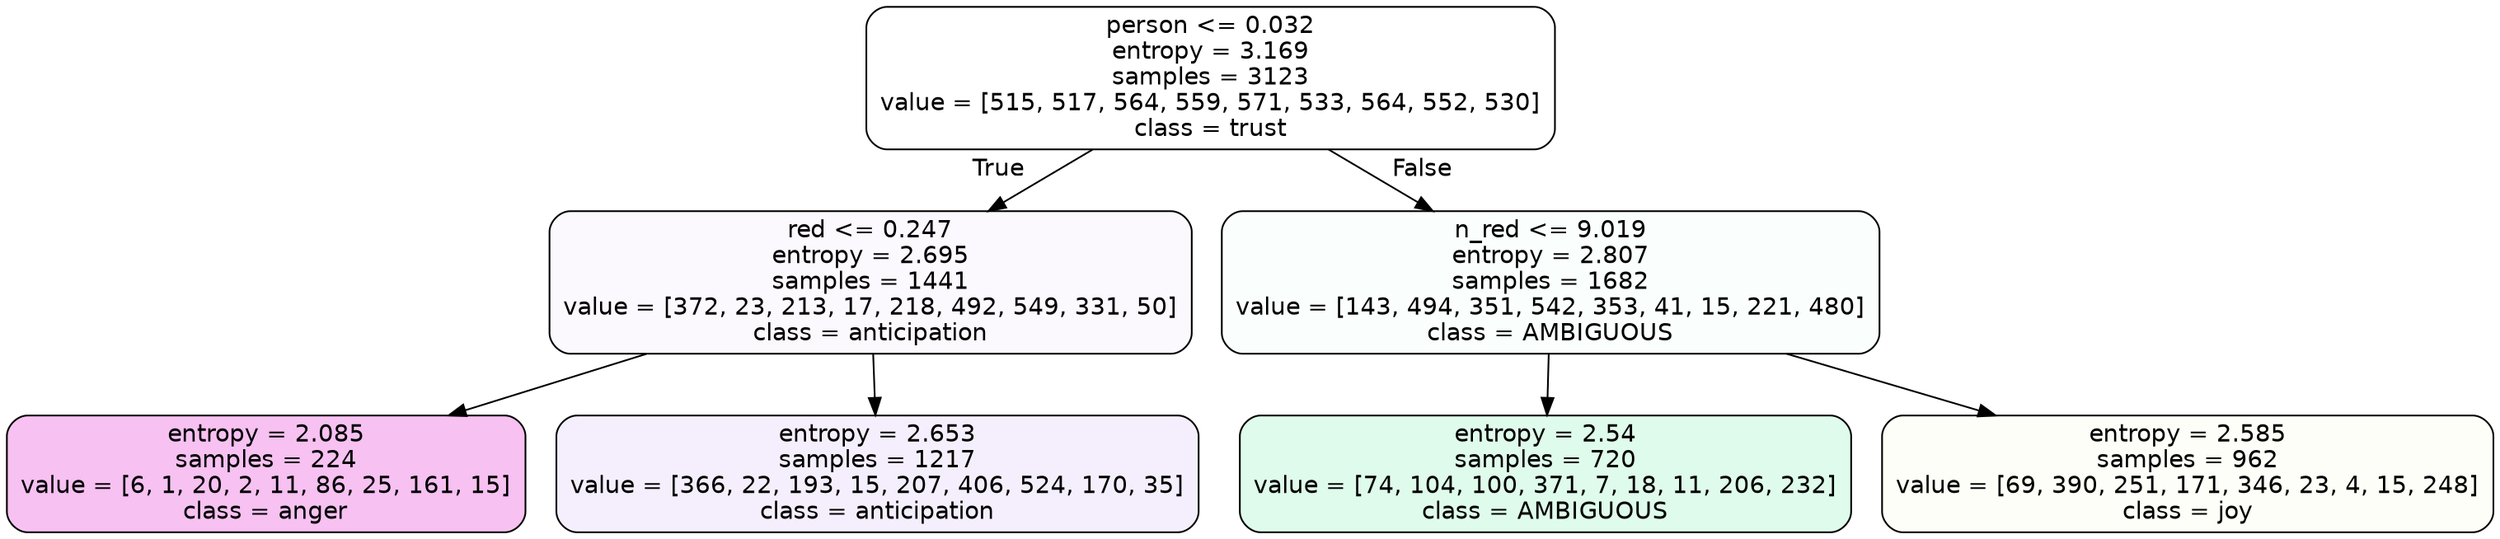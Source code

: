 digraph Tree {
node [shape=box, style="filled, rounded", color="black", fontname=helvetica] ;
edge [fontname=helvetica] ;
0 [label="person <= 0.032\nentropy = 3.169\nsamples = 3123\nvalue = [515, 517, 564, 559, 571, 533, 564, 552, 530]\nclass = trust", fillcolor="#39d7e500"] ;
1 [label="red <= 0.247\nentropy = 2.695\nsamples = 1441\nvalue = [372, 23, 213, 17, 218, 492, 549, 331, 50]\nclass = anticipation", fillcolor="#8139e508"] ;
0 -> 1 [labeldistance=2.5, labelangle=45, headlabel="True"] ;
2 [label="entropy = 2.085\nsamples = 224\nvalue = [6, 1, 20, 2, 11, 86, 25, 161, 15]\nclass = anger", fillcolor="#e539d74f"] ;
1 -> 2 ;
3 [label="entropy = 2.653\nsamples = 1217\nvalue = [366, 22, 193, 15, 207, 406, 524, 170, 35]\nclass = anticipation", fillcolor="#8139e514"] ;
1 -> 3 ;
4 [label="n_red <= 9.019\nentropy = 2.807\nsamples = 1682\nvalue = [143, 494, 351, 542, 353, 41, 15, 221, 480]\nclass = AMBIGUOUS", fillcolor="#39e58106"] ;
0 -> 4 [labeldistance=2.5, labelangle=-45, headlabel="False"] ;
5 [label="entropy = 2.54\nsamples = 720\nvalue = [74, 104, 100, 371, 7, 18, 11, 206, 232]\nclass = AMBIGUOUS", fillcolor="#39e58128"] ;
4 -> 5 ;
6 [label="entropy = 2.585\nsamples = 962\nvalue = [69, 390, 251, 171, 346, 23, 4, 15, 248]\nclass = joy", fillcolor="#d7e5390a"] ;
4 -> 6 ;
}
